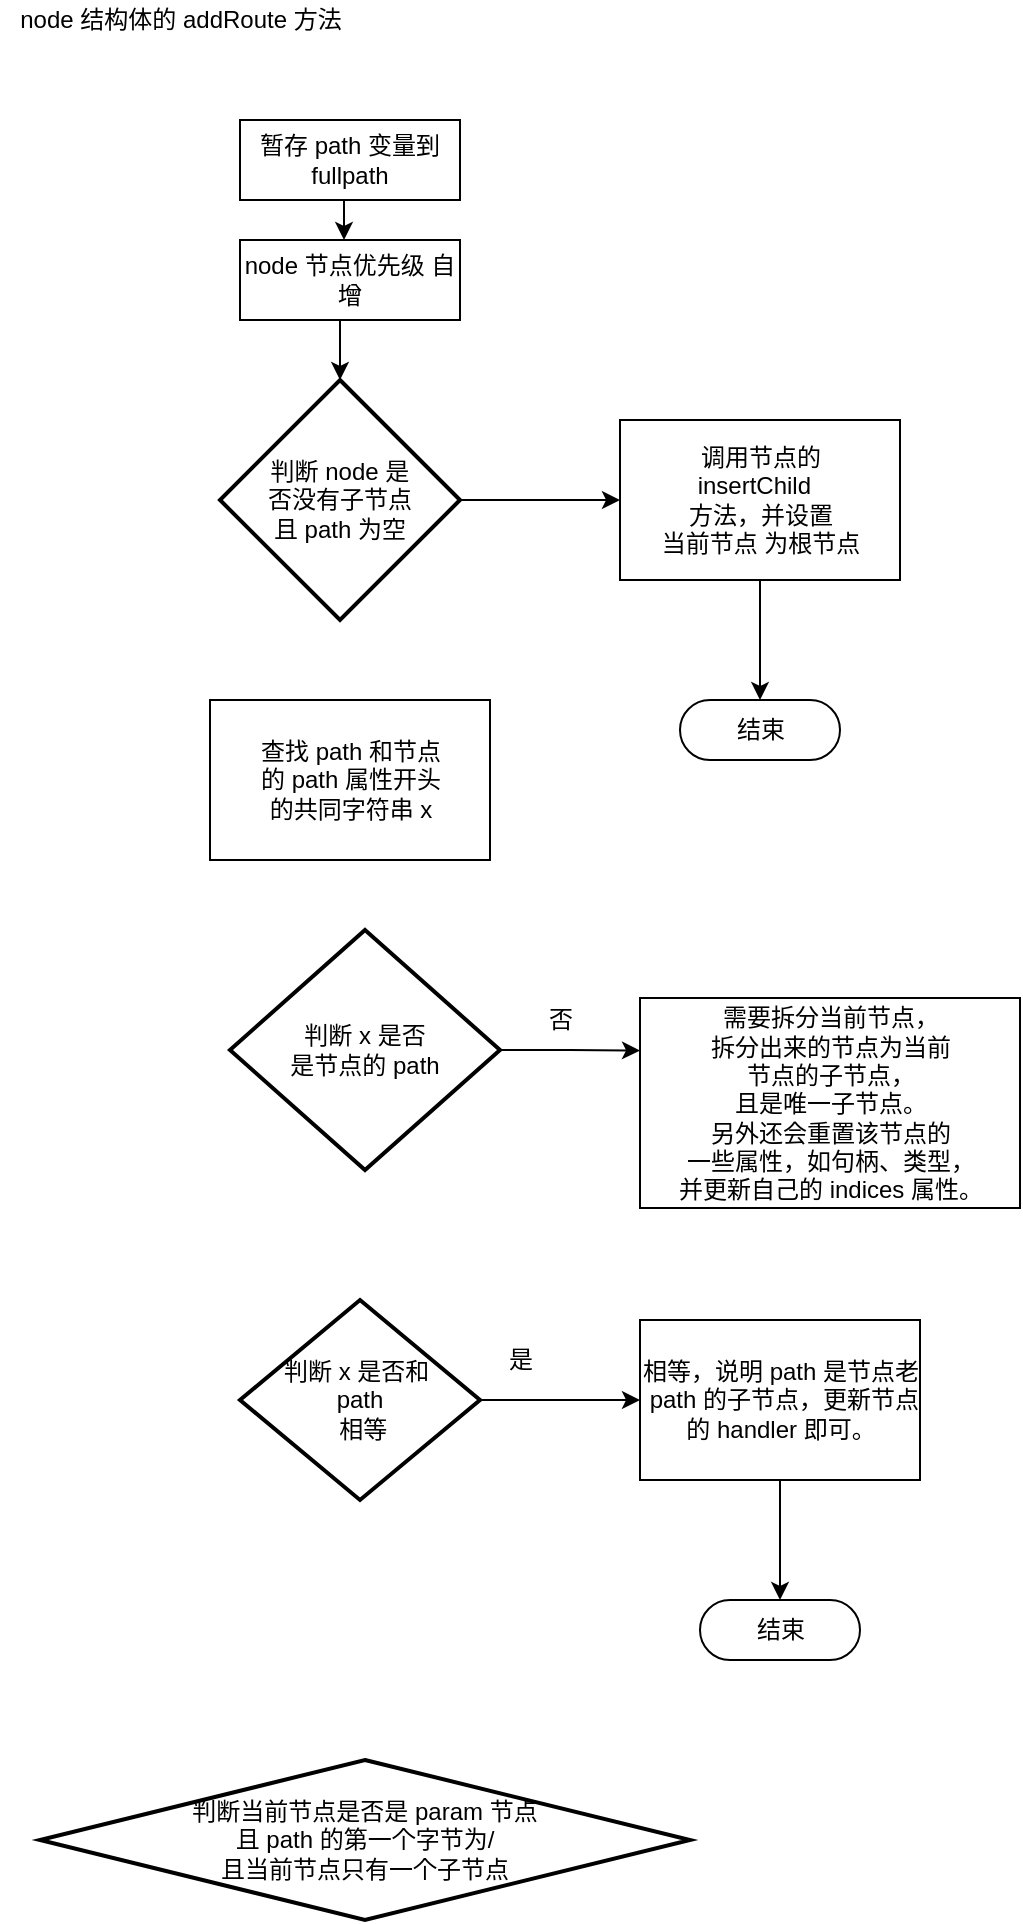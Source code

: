 <mxfile version="17.2.4" type="device"><diagram id="LCKvtgE5u2F_U9d-X9HF" name="第 1 页"><mxGraphModel dx="813" dy="490" grid="1" gridSize="10" guides="1" tooltips="1" connect="1" arrows="1" fold="1" page="1" pageScale="1" pageWidth="827" pageHeight="1169" math="0" shadow="0"><root><mxCell id="0"/><mxCell id="1" parent="0"/><mxCell id="4XhrJvUp3ye1V5m0Rdif-13" style="edgeStyle=orthogonalEdgeStyle;rounded=0;orthogonalLoop=1;jettySize=auto;html=1;exitX=0.5;exitY=1;exitDx=0;exitDy=0;entryX=0.5;entryY=0;entryDx=0;entryDy=0;" edge="1" parent="1"><mxGeometry relative="1" as="geometry"><mxPoint x="282" y="220" as="sourcePoint"/><mxPoint x="282" y="240" as="targetPoint"/></mxGeometry></mxCell><mxCell id="4XhrJvUp3ye1V5m0Rdif-2" value="暂存 path 变量到&lt;br&gt;fullpath" style="rounded=0;whiteSpace=wrap;html=1;" vertex="1" parent="1"><mxGeometry x="230" y="180" width="110" height="40" as="geometry"/></mxCell><mxCell id="4XhrJvUp3ye1V5m0Rdif-3" value="node 结构体的 addRoute 方法" style="text;html=1;align=center;verticalAlign=middle;resizable=0;points=[];autosize=1;strokeColor=none;fillColor=none;" vertex="1" parent="1"><mxGeometry x="110" y="120" width="180" height="20" as="geometry"/></mxCell><mxCell id="4XhrJvUp3ye1V5m0Rdif-14" style="edgeStyle=orthogonalEdgeStyle;rounded=0;orthogonalLoop=1;jettySize=auto;html=1;exitX=0.5;exitY=1;exitDx=0;exitDy=0;entryX=0.5;entryY=0;entryDx=0;entryDy=0;entryPerimeter=0;" edge="1" parent="1" source="4XhrJvUp3ye1V5m0Rdif-4" target="4XhrJvUp3ye1V5m0Rdif-5"><mxGeometry relative="1" as="geometry"/></mxCell><mxCell id="4XhrJvUp3ye1V5m0Rdif-4" value="node 节点优先级 自增" style="rounded=0;whiteSpace=wrap;html=1;" vertex="1" parent="1"><mxGeometry x="230" y="240" width="110" height="40" as="geometry"/></mxCell><mxCell id="4XhrJvUp3ye1V5m0Rdif-11" style="edgeStyle=orthogonalEdgeStyle;rounded=0;orthogonalLoop=1;jettySize=auto;html=1;" edge="1" parent="1" source="4XhrJvUp3ye1V5m0Rdif-5" target="4XhrJvUp3ye1V5m0Rdif-9"><mxGeometry relative="1" as="geometry"/></mxCell><mxCell id="4XhrJvUp3ye1V5m0Rdif-5" value="判断 node 是&lt;br&gt;否没有子节点&lt;br&gt;且 path 为空" style="strokeWidth=2;html=1;shape=mxgraph.flowchart.decision;whiteSpace=wrap;" vertex="1" parent="1"><mxGeometry x="220" y="310" width="120" height="120" as="geometry"/></mxCell><mxCell id="4XhrJvUp3ye1V5m0Rdif-12" style="edgeStyle=orthogonalEdgeStyle;rounded=0;orthogonalLoop=1;jettySize=auto;html=1;entryX=0.5;entryY=0.5;entryDx=0;entryDy=-15;entryPerimeter=0;" edge="1" parent="1" source="4XhrJvUp3ye1V5m0Rdif-9" target="4XhrJvUp3ye1V5m0Rdif-10"><mxGeometry relative="1" as="geometry"/></mxCell><mxCell id="4XhrJvUp3ye1V5m0Rdif-9" value="调用节点的 &lt;br&gt;insertChild&amp;nbsp;&amp;nbsp;&lt;br&gt;方法，并设置&lt;br&gt;当前节点 为根节点" style="html=1;dashed=0;whitespace=wrap;" vertex="1" parent="1"><mxGeometry x="420" y="330" width="140" height="80" as="geometry"/></mxCell><mxCell id="4XhrJvUp3ye1V5m0Rdif-10" value="结束" style="html=1;dashed=0;whitespace=wrap;shape=mxgraph.dfd.start" vertex="1" parent="1"><mxGeometry x="450" y="470" width="80" height="30" as="geometry"/></mxCell><mxCell id="4XhrJvUp3ye1V5m0Rdif-15" value="查找 path 和节点&lt;br&gt;的 path 属性开头&lt;br&gt;的共同字符串 x" style="html=1;dashed=0;whitespace=wrap;" vertex="1" parent="1"><mxGeometry x="215" y="470" width="140" height="80" as="geometry"/></mxCell><mxCell id="4XhrJvUp3ye1V5m0Rdif-19" style="edgeStyle=orthogonalEdgeStyle;rounded=0;orthogonalLoop=1;jettySize=auto;html=1;exitX=1;exitY=0.5;exitDx=0;exitDy=0;exitPerimeter=0;entryX=0;entryY=0.25;entryDx=0;entryDy=0;" edge="1" parent="1" source="4XhrJvUp3ye1V5m0Rdif-16" target="4XhrJvUp3ye1V5m0Rdif-17"><mxGeometry relative="1" as="geometry"/></mxCell><mxCell id="4XhrJvUp3ye1V5m0Rdif-16" value="判断 x 是否&lt;br&gt;是节点的 path" style="strokeWidth=2;html=1;shape=mxgraph.flowchart.decision;whiteSpace=wrap;" vertex="1" parent="1"><mxGeometry x="225" y="585" width="135" height="120" as="geometry"/></mxCell><mxCell id="4XhrJvUp3ye1V5m0Rdif-17" value="需要拆分当前节点，&lt;br&gt;拆分出来的节点为当前&lt;br&gt;节点的子节点，&lt;br&gt;且是唯一子节点。&lt;br&gt;另外还会重置该节点的&lt;br&gt;一些属性，如句柄、类型，&lt;br&gt;并更新自己的 indices 属性。" style="html=1;dashed=0;whitespace=wrap;" vertex="1" parent="1"><mxGeometry x="430" y="619" width="190" height="105" as="geometry"/></mxCell><mxCell id="4XhrJvUp3ye1V5m0Rdif-25" style="edgeStyle=orthogonalEdgeStyle;rounded=0;orthogonalLoop=1;jettySize=auto;html=1;exitX=1;exitY=0.5;exitDx=0;exitDy=0;exitPerimeter=0;entryX=0;entryY=0.5;entryDx=0;entryDy=0;" edge="1" parent="1" source="4XhrJvUp3ye1V5m0Rdif-18" target="4XhrJvUp3ye1V5m0Rdif-23"><mxGeometry relative="1" as="geometry"/></mxCell><mxCell id="4XhrJvUp3ye1V5m0Rdif-18" value="判断 x 是否和&amp;nbsp;&lt;br&gt;path&lt;br&gt;&amp;nbsp;相等" style="strokeWidth=2;html=1;shape=mxgraph.flowchart.decision;whiteSpace=wrap;" vertex="1" parent="1"><mxGeometry x="230" y="770" width="120" height="100" as="geometry"/></mxCell><mxCell id="4XhrJvUp3ye1V5m0Rdif-20" value="否" style="text;html=1;align=center;verticalAlign=middle;resizable=0;points=[];autosize=1;strokeColor=none;fillColor=none;" vertex="1" parent="1"><mxGeometry x="375" y="620" width="30" height="20" as="geometry"/></mxCell><mxCell id="4XhrJvUp3ye1V5m0Rdif-22" style="edgeStyle=orthogonalEdgeStyle;rounded=0;orthogonalLoop=1;jettySize=auto;html=1;entryX=0.5;entryY=0.5;entryDx=0;entryDy=-15;entryPerimeter=0;" edge="1" parent="1" source="4XhrJvUp3ye1V5m0Rdif-23" target="4XhrJvUp3ye1V5m0Rdif-24"><mxGeometry relative="1" as="geometry"/></mxCell><mxCell id="4XhrJvUp3ye1V5m0Rdif-23" value="相等，说明 path 是节点老&lt;br&gt;&amp;nbsp;path 的子节点，更新节点&lt;br&gt;的 handler 即可。" style="html=1;dashed=0;whitespace=wrap;" vertex="1" parent="1"><mxGeometry x="430" y="780" width="140" height="80" as="geometry"/></mxCell><mxCell id="4XhrJvUp3ye1V5m0Rdif-24" value="结束" style="html=1;dashed=0;whitespace=wrap;shape=mxgraph.dfd.start" vertex="1" parent="1"><mxGeometry x="460" y="920" width="80" height="30" as="geometry"/></mxCell><mxCell id="4XhrJvUp3ye1V5m0Rdif-26" value="是" style="text;html=1;align=center;verticalAlign=middle;resizable=0;points=[];autosize=1;strokeColor=none;fillColor=none;" vertex="1" parent="1"><mxGeometry x="355" y="790" width="30" height="20" as="geometry"/></mxCell><mxCell id="4XhrJvUp3ye1V5m0Rdif-27" value="判断当前节点是否是 param 节点&lt;br&gt;且 path 的第一个字节为/&lt;br&gt;且当前节点只有一个子节点" style="strokeWidth=2;html=1;shape=mxgraph.flowchart.decision;whiteSpace=wrap;" vertex="1" parent="1"><mxGeometry x="130" y="1000" width="325" height="80" as="geometry"/></mxCell></root></mxGraphModel></diagram></mxfile>